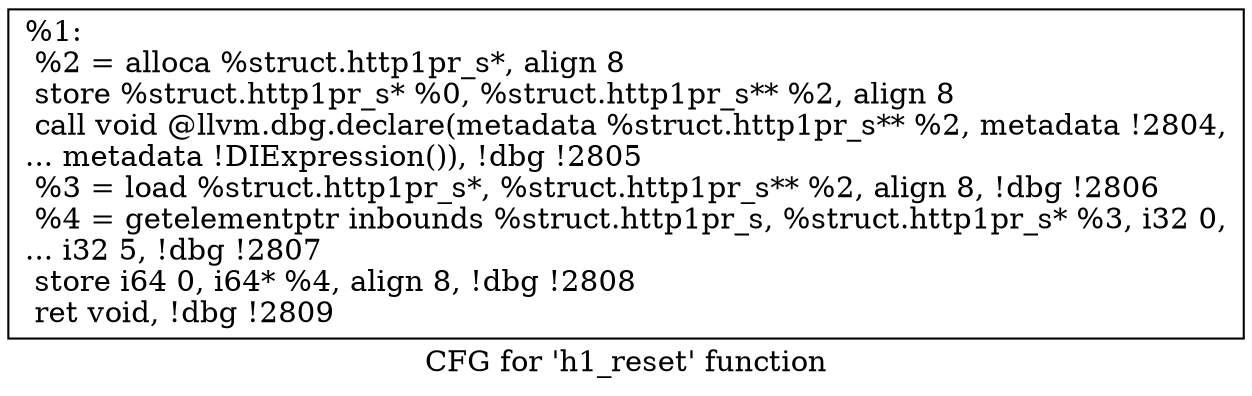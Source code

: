 digraph "CFG for 'h1_reset' function" {
	label="CFG for 'h1_reset' function";

	Node0x5568522277b0 [shape=record,label="{%1:\l  %2 = alloca %struct.http1pr_s*, align 8\l  store %struct.http1pr_s* %0, %struct.http1pr_s** %2, align 8\l  call void @llvm.dbg.declare(metadata %struct.http1pr_s** %2, metadata !2804,\l... metadata !DIExpression()), !dbg !2805\l  %3 = load %struct.http1pr_s*, %struct.http1pr_s** %2, align 8, !dbg !2806\l  %4 = getelementptr inbounds %struct.http1pr_s, %struct.http1pr_s* %3, i32 0,\l... i32 5, !dbg !2807\l  store i64 0, i64* %4, align 8, !dbg !2808\l  ret void, !dbg !2809\l}"];
}
